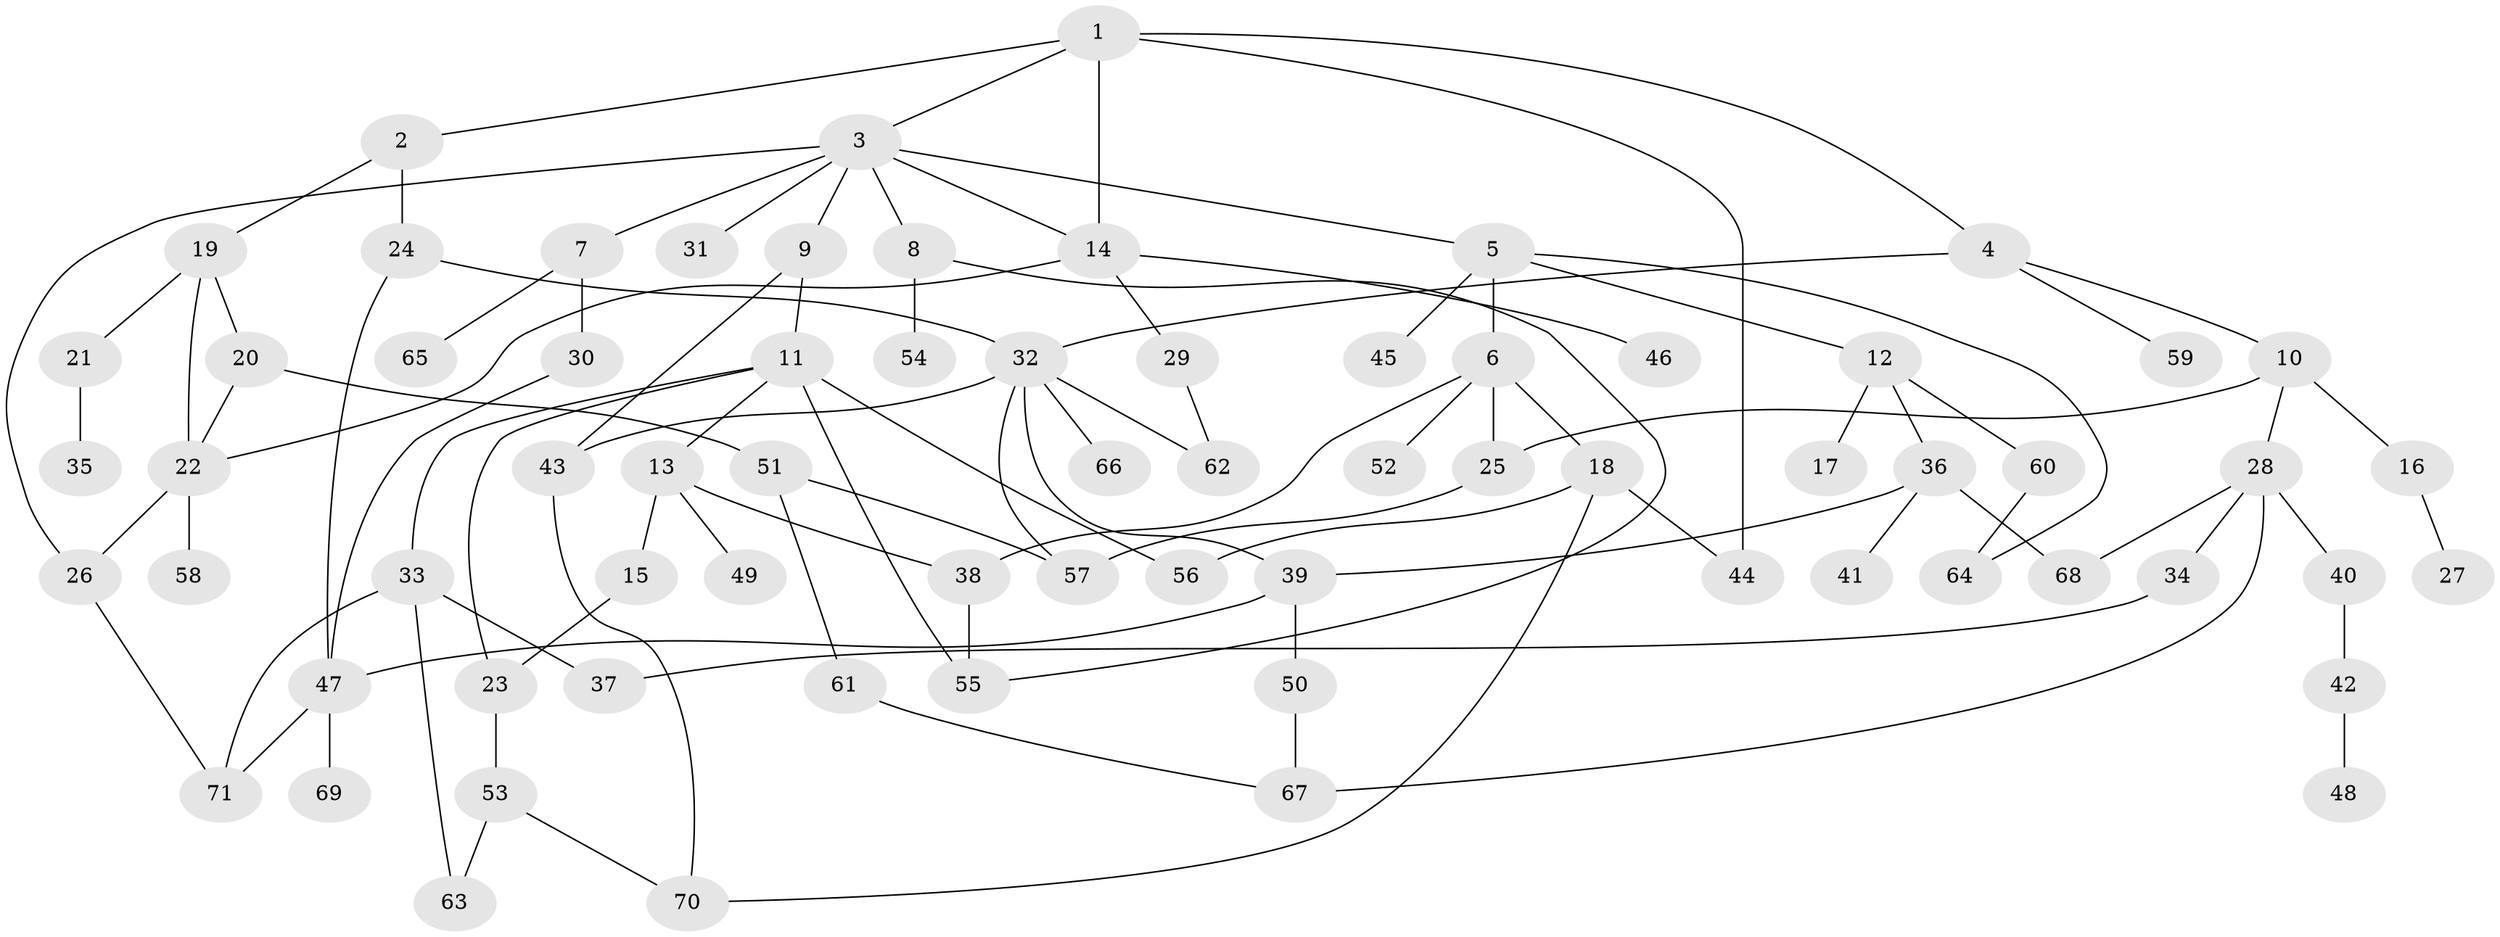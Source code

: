 // Generated by graph-tools (version 1.1) at 2025/13/03/09/25 04:13:22]
// undirected, 71 vertices, 99 edges
graph export_dot {
graph [start="1"]
  node [color=gray90,style=filled];
  1;
  2;
  3;
  4;
  5;
  6;
  7;
  8;
  9;
  10;
  11;
  12;
  13;
  14;
  15;
  16;
  17;
  18;
  19;
  20;
  21;
  22;
  23;
  24;
  25;
  26;
  27;
  28;
  29;
  30;
  31;
  32;
  33;
  34;
  35;
  36;
  37;
  38;
  39;
  40;
  41;
  42;
  43;
  44;
  45;
  46;
  47;
  48;
  49;
  50;
  51;
  52;
  53;
  54;
  55;
  56;
  57;
  58;
  59;
  60;
  61;
  62;
  63;
  64;
  65;
  66;
  67;
  68;
  69;
  70;
  71;
  1 -- 2;
  1 -- 3;
  1 -- 4;
  1 -- 44;
  1 -- 14;
  2 -- 19;
  2 -- 24;
  3 -- 5;
  3 -- 7;
  3 -- 8;
  3 -- 9;
  3 -- 14;
  3 -- 26;
  3 -- 31;
  4 -- 10;
  4 -- 32;
  4 -- 59;
  5 -- 6;
  5 -- 12;
  5 -- 45;
  5 -- 64;
  6 -- 18;
  6 -- 52;
  6 -- 25;
  6 -- 38;
  7 -- 30;
  7 -- 65;
  8 -- 54;
  8 -- 55;
  9 -- 11;
  9 -- 43;
  10 -- 16;
  10 -- 25;
  10 -- 28;
  11 -- 13;
  11 -- 33;
  11 -- 56;
  11 -- 23;
  11 -- 55;
  12 -- 17;
  12 -- 36;
  12 -- 60;
  13 -- 15;
  13 -- 38;
  13 -- 49;
  14 -- 29;
  14 -- 46;
  14 -- 22;
  15 -- 23;
  16 -- 27;
  18 -- 56;
  18 -- 70;
  18 -- 44;
  19 -- 20;
  19 -- 21;
  19 -- 22;
  20 -- 22;
  20 -- 51;
  21 -- 35;
  22 -- 58;
  22 -- 26;
  23 -- 53;
  24 -- 47;
  24 -- 32;
  25 -- 57;
  26 -- 71;
  28 -- 34;
  28 -- 40;
  28 -- 67;
  28 -- 68;
  29 -- 62;
  30 -- 47;
  32 -- 62;
  32 -- 66;
  32 -- 39;
  32 -- 43;
  32 -- 57;
  33 -- 37;
  33 -- 71;
  33 -- 63;
  34 -- 37;
  36 -- 39;
  36 -- 41;
  36 -- 68;
  38 -- 55;
  39 -- 50;
  39 -- 47;
  40 -- 42;
  42 -- 48;
  43 -- 70;
  47 -- 69;
  47 -- 71;
  50 -- 67;
  51 -- 61;
  51 -- 57;
  53 -- 63;
  53 -- 70;
  60 -- 64;
  61 -- 67;
}
